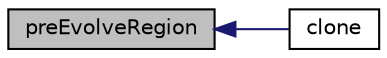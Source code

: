 digraph "preEvolveRegion"
{
  bgcolor="transparent";
  edge [fontname="Helvetica",fontsize="10",labelfontname="Helvetica",labelfontsize="10"];
  node [fontname="Helvetica",fontsize="10",shape=record];
  rankdir="LR";
  Node623 [label="preEvolveRegion",height=0.2,width=0.4,color="black", fillcolor="grey75", style="filled", fontcolor="black"];
  Node623 -> Node624 [dir="back",color="midnightblue",fontsize="10",style="solid",fontname="Helvetica"];
  Node624 [label="clone",height=0.2,width=0.4,color="black",URL="$a30081.html#a075060f5464811fb0bed4fa84acde793",tooltip="Construct and return a clone. "];
}
